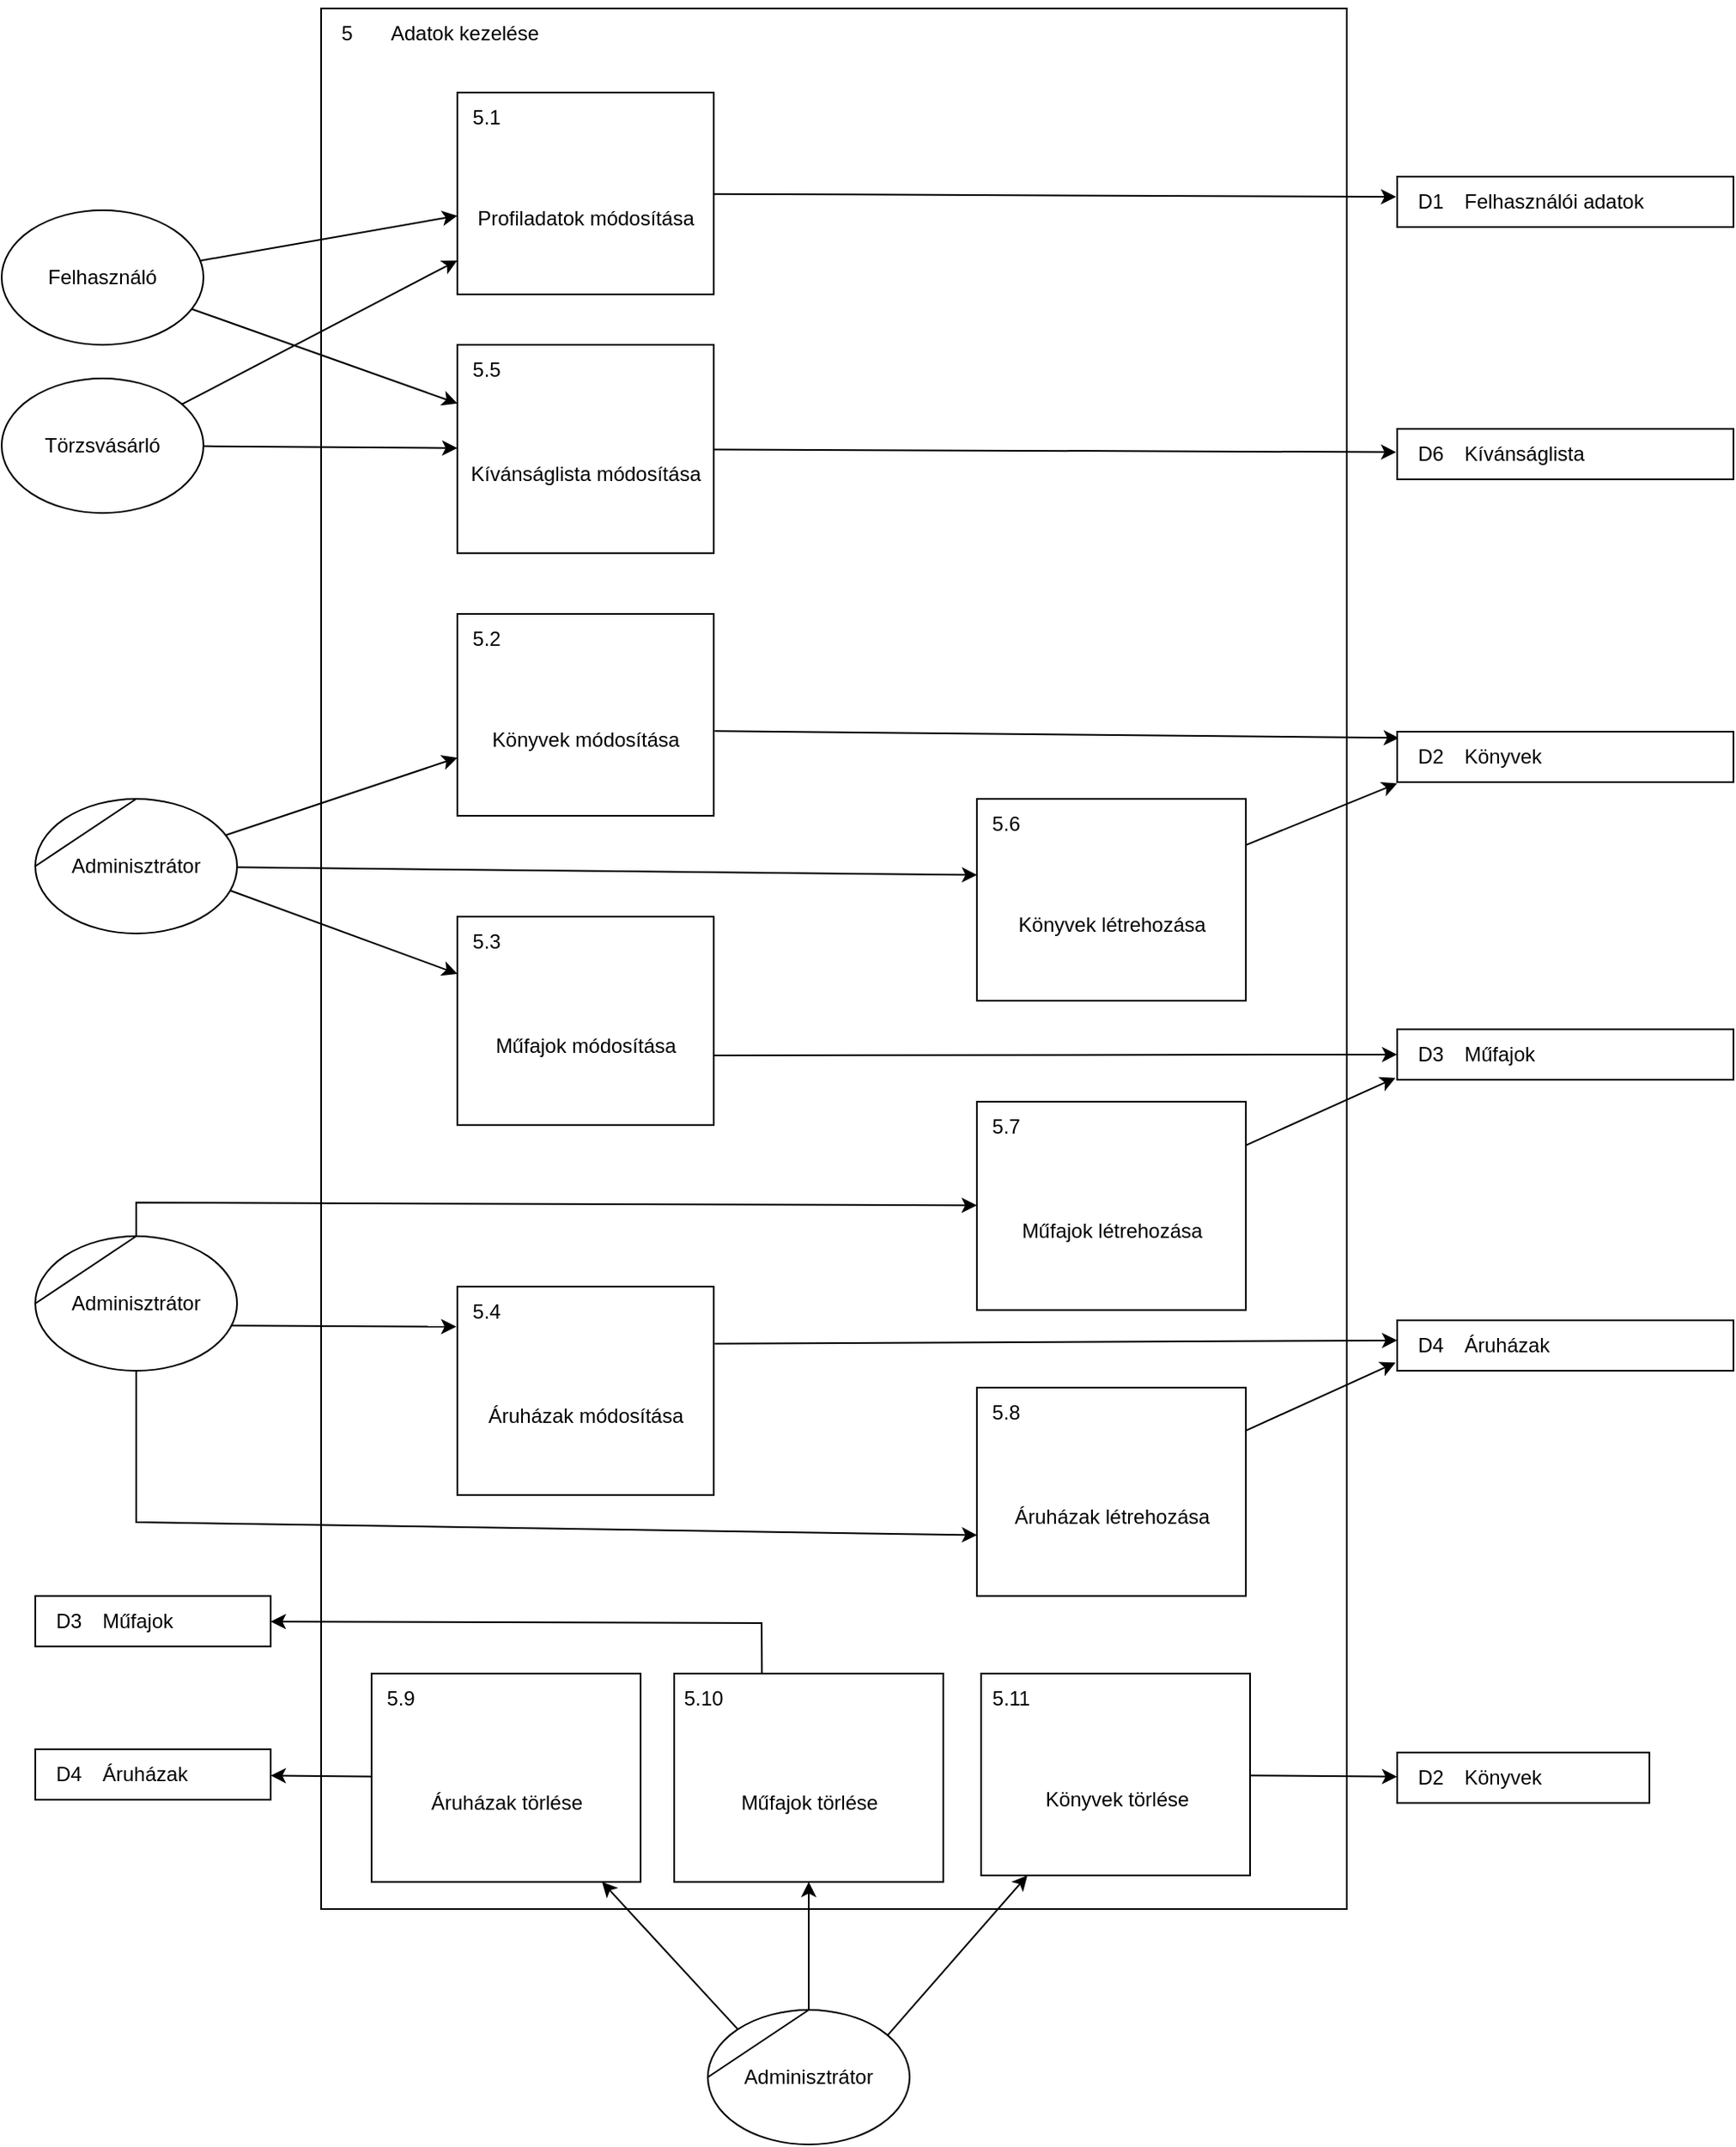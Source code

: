 <mxfile version="20.8.20" type="device"><diagram name="Page-1" id="U8wygvETT8i6oXEYxX6h"><mxGraphModel dx="3740" dy="1733" grid="1" gridSize="10" guides="1" tooltips="1" connect="1" arrows="1" fold="1" page="1" pageScale="1" pageWidth="827" pageHeight="1169" math="0" shadow="0"><root><mxCell id="0"/><mxCell id="1" parent="0"/><mxCell id="6KLz0bO3am3s4oA_Rt90-1" value="" style="html=1;dashed=0;whitespace=wrap;shape=mxgraph.dfd.process;align=center;container=1;collapsible=0;spacingTop=30;" parent="1" vertex="1"><mxGeometry x="-540" y="80" width="610" height="1130" as="geometry"/></mxCell><mxCell id="esSrhH0kYSq6x2QtsI0V-180" value="Profiladatok módosítása" style="html=1;dashed=0;whitespace=wrap;shape=mxgraph.dfd.process2;align=center;container=1;collapsible=0;spacingTop=30;" vertex="1" parent="6KLz0bO3am3s4oA_Rt90-1"><mxGeometry x="81.016" y="50" width="152.5" height="120" as="geometry"/></mxCell><mxCell id="esSrhH0kYSq6x2QtsI0V-181" value="5.1" style="text;html=1;strokeColor=none;fillColor=none;align=center;verticalAlign=middle;whiteSpace=wrap;rounded=0;connectable=0;allowArrows=0;editable=1;movable=0;resizable=0;rotatable=0;deletable=0;locked=0;cloneable=0;" vertex="1" parent="esSrhH0kYSq6x2QtsI0V-180"><mxGeometry width="35" height="30" as="geometry"/></mxCell><mxCell id="esSrhH0kYSq6x2QtsI0V-182" value="" style="text;strokeColor=none;fillColor=none;align=left;verticalAlign=middle;whiteSpace=wrap;rounded=0;autosize=1;connectable=0;allowArrows=0;movable=0;resizable=0;rotatable=0;deletable=0;cloneable=0;spacingLeft=6;fontStyle=0;html=1;" vertex="1" parent="esSrhH0kYSq6x2QtsI0V-180"><mxGeometry x="35" y="-5" width="50" height="40" as="geometry"/></mxCell><mxCell id="esSrhH0kYSq6x2QtsI0V-183" value="Kívánságlista módosítása" style="html=1;dashed=0;whitespace=wrap;shape=mxgraph.dfd.process2;align=center;container=1;collapsible=0;spacingTop=30;" vertex="1" parent="6KLz0bO3am3s4oA_Rt90-1"><mxGeometry x="81.016" y="199.999" width="152.5" height="123.871" as="geometry"/></mxCell><mxCell id="esSrhH0kYSq6x2QtsI0V-184" value="5.5" style="text;html=1;strokeColor=none;fillColor=none;align=center;verticalAlign=middle;whiteSpace=wrap;rounded=0;connectable=0;allowArrows=0;editable=1;movable=0;resizable=0;rotatable=0;deletable=0;locked=0;cloneable=0;" vertex="1" parent="esSrhH0kYSq6x2QtsI0V-183"><mxGeometry width="35" height="30" as="geometry"/></mxCell><mxCell id="esSrhH0kYSq6x2QtsI0V-185" value="" style="text;strokeColor=none;fillColor=none;align=left;verticalAlign=middle;whiteSpace=wrap;rounded=0;autosize=1;connectable=0;allowArrows=0;movable=0;resizable=0;rotatable=0;deletable=0;cloneable=0;spacingLeft=6;fontStyle=0;html=1;" vertex="1" parent="esSrhH0kYSq6x2QtsI0V-183"><mxGeometry x="35" y="-5" width="50" height="40" as="geometry"/></mxCell><mxCell id="esSrhH0kYSq6x2QtsI0V-186" value="Könyvek módosítása" style="html=1;dashed=0;whitespace=wrap;shape=mxgraph.dfd.process2;align=center;container=1;collapsible=0;spacingTop=30;" vertex="1" parent="6KLz0bO3am3s4oA_Rt90-1"><mxGeometry x="81.016" y="360" width="152.5" height="120" as="geometry"/></mxCell><mxCell id="esSrhH0kYSq6x2QtsI0V-187" value="5.2" style="text;html=1;strokeColor=none;fillColor=none;align=center;verticalAlign=middle;whiteSpace=wrap;rounded=0;connectable=0;allowArrows=0;editable=1;movable=0;resizable=0;rotatable=0;deletable=0;locked=0;cloneable=0;" vertex="1" parent="esSrhH0kYSq6x2QtsI0V-186"><mxGeometry width="35" height="30" as="geometry"/></mxCell><mxCell id="esSrhH0kYSq6x2QtsI0V-188" value="" style="text;strokeColor=none;fillColor=none;align=left;verticalAlign=middle;whiteSpace=wrap;rounded=0;autosize=1;connectable=0;allowArrows=0;movable=0;resizable=0;rotatable=0;deletable=0;cloneable=0;spacingLeft=6;fontStyle=0;html=1;" vertex="1" parent="esSrhH0kYSq6x2QtsI0V-186"><mxGeometry x="35" y="-5" width="50" height="40" as="geometry"/></mxCell><mxCell id="esSrhH0kYSq6x2QtsI0V-189" value="Műfajok módosítása" style="html=1;dashed=0;whitespace=wrap;shape=mxgraph.dfd.process2;align=center;container=1;collapsible=0;spacingTop=30;" vertex="1" parent="6KLz0bO3am3s4oA_Rt90-1"><mxGeometry x="81.016" y="540.003" width="152.5" height="123.871" as="geometry"/></mxCell><mxCell id="esSrhH0kYSq6x2QtsI0V-190" value="5.3" style="text;html=1;strokeColor=none;fillColor=none;align=center;verticalAlign=middle;whiteSpace=wrap;rounded=0;connectable=0;allowArrows=0;editable=1;movable=0;resizable=0;rotatable=0;deletable=0;locked=0;cloneable=0;" vertex="1" parent="esSrhH0kYSq6x2QtsI0V-189"><mxGeometry width="35" height="30" as="geometry"/></mxCell><mxCell id="esSrhH0kYSq6x2QtsI0V-191" value="" style="text;strokeColor=none;fillColor=none;align=left;verticalAlign=middle;whiteSpace=wrap;rounded=0;autosize=1;connectable=0;allowArrows=0;movable=0;resizable=0;rotatable=0;deletable=0;cloneable=0;spacingLeft=6;fontStyle=0;html=1;" vertex="1" parent="esSrhH0kYSq6x2QtsI0V-189"><mxGeometry x="35" y="-5" width="50" height="40" as="geometry"/></mxCell><mxCell id="esSrhH0kYSq6x2QtsI0V-192" value="Áruházak módosítása" style="html=1;dashed=0;whitespace=wrap;shape=mxgraph.dfd.process2;align=center;container=1;collapsible=0;spacingTop=30;" vertex="1" parent="6KLz0bO3am3s4oA_Rt90-1"><mxGeometry x="81.016" y="759.995" width="152.5" height="123.871" as="geometry"/></mxCell><mxCell id="esSrhH0kYSq6x2QtsI0V-193" value="5.4" style="text;html=1;strokeColor=none;fillColor=none;align=center;verticalAlign=middle;whiteSpace=wrap;rounded=0;connectable=0;allowArrows=0;editable=1;movable=0;resizable=0;rotatable=0;deletable=0;locked=0;cloneable=0;" vertex="1" parent="esSrhH0kYSq6x2QtsI0V-192"><mxGeometry width="35" height="30" as="geometry"/></mxCell><mxCell id="esSrhH0kYSq6x2QtsI0V-194" value="" style="text;strokeColor=none;fillColor=none;align=left;verticalAlign=middle;whiteSpace=wrap;rounded=0;autosize=1;connectable=0;allowArrows=0;movable=0;resizable=0;rotatable=0;deletable=0;cloneable=0;spacingLeft=6;fontStyle=0;html=1;" vertex="1" parent="esSrhH0kYSq6x2QtsI0V-192"><mxGeometry x="35" y="-5" width="50" height="40" as="geometry"/></mxCell><mxCell id="esSrhH0kYSq6x2QtsI0V-243" value="5" style="text;html=1;align=center;verticalAlign=middle;resizable=0;points=[];autosize=1;strokeColor=none;fillColor=none;" vertex="1" parent="6KLz0bO3am3s4oA_Rt90-1"><mxGeometry width="30" height="30" as="geometry"/></mxCell><mxCell id="esSrhH0kYSq6x2QtsI0V-244" value="Adatok kezelése" style="text;html=1;align=center;verticalAlign=middle;resizable=0;points=[];autosize=1;strokeColor=none;fillColor=none;" vertex="1" parent="6KLz0bO3am3s4oA_Rt90-1"><mxGeometry x="30" width="110" height="30" as="geometry"/></mxCell><mxCell id="esSrhH0kYSq6x2QtsI0V-160" value="Könyvek törlése" style="html=1;dashed=0;whitespace=wrap;shape=mxgraph.dfd.process2;align=center;container=1;collapsible=0;spacingTop=30;" vertex="1" parent="1"><mxGeometry x="-147.5" y="1070" width="160" height="120" as="geometry"/></mxCell><mxCell id="esSrhH0kYSq6x2QtsI0V-161" value="5.11" style="text;html=1;strokeColor=none;fillColor=none;align=center;verticalAlign=middle;whiteSpace=wrap;rounded=0;connectable=0;allowArrows=0;editable=1;movable=0;resizable=0;rotatable=0;deletable=0;locked=0;cloneable=0;" vertex="1" parent="esSrhH0kYSq6x2QtsI0V-160"><mxGeometry width="35" height="30" as="geometry"/></mxCell><mxCell id="esSrhH0kYSq6x2QtsI0V-162" value="" style="text;strokeColor=none;fillColor=none;align=left;verticalAlign=middle;whiteSpace=wrap;rounded=0;autosize=1;connectable=0;allowArrows=0;movable=0;resizable=0;rotatable=0;deletable=0;cloneable=0;spacingLeft=6;fontStyle=0;html=1;" vertex="1" parent="esSrhH0kYSq6x2QtsI0V-160"><mxGeometry x="35" y="-5" width="50" height="40" as="geometry"/></mxCell><mxCell id="esSrhH0kYSq6x2QtsI0V-163" value="Műfajok törlése" style="html=1;dashed=0;whitespace=wrap;shape=mxgraph.dfd.process2;align=center;container=1;collapsible=0;spacingTop=30;" vertex="1" parent="1"><mxGeometry x="-330" y="1070.003" width="160" height="123.871" as="geometry"/></mxCell><mxCell id="esSrhH0kYSq6x2QtsI0V-164" value="5.10" style="text;html=1;strokeColor=none;fillColor=none;align=center;verticalAlign=middle;whiteSpace=wrap;rounded=0;connectable=0;allowArrows=0;editable=1;movable=0;resizable=0;rotatable=0;deletable=0;locked=0;cloneable=0;" vertex="1" parent="esSrhH0kYSq6x2QtsI0V-163"><mxGeometry width="35" height="30" as="geometry"/></mxCell><mxCell id="esSrhH0kYSq6x2QtsI0V-165" value="" style="text;strokeColor=none;fillColor=none;align=left;verticalAlign=middle;whiteSpace=wrap;rounded=0;autosize=1;connectable=0;allowArrows=0;movable=0;resizable=0;rotatable=0;deletable=0;cloneable=0;spacingLeft=6;fontStyle=0;html=1;" vertex="1" parent="esSrhH0kYSq6x2QtsI0V-163"><mxGeometry x="35" y="-5" width="50" height="40" as="geometry"/></mxCell><mxCell id="esSrhH0kYSq6x2QtsI0V-166" value="Áruházak törlése" style="html=1;dashed=0;whitespace=wrap;shape=mxgraph.dfd.process2;align=center;container=1;collapsible=0;spacingTop=30;" vertex="1" parent="1"><mxGeometry x="-510" y="1070.005" width="160" height="123.871" as="geometry"/></mxCell><mxCell id="esSrhH0kYSq6x2QtsI0V-167" value="5.9" style="text;html=1;strokeColor=none;fillColor=none;align=center;verticalAlign=middle;whiteSpace=wrap;rounded=0;connectable=0;allowArrows=0;editable=1;movable=0;resizable=0;rotatable=0;deletable=0;locked=0;cloneable=0;" vertex="1" parent="esSrhH0kYSq6x2QtsI0V-166"><mxGeometry width="35" height="30" as="geometry"/></mxCell><mxCell id="esSrhH0kYSq6x2QtsI0V-168" value="" style="text;strokeColor=none;fillColor=none;align=left;verticalAlign=middle;whiteSpace=wrap;rounded=0;autosize=1;connectable=0;allowArrows=0;movable=0;resizable=0;rotatable=0;deletable=0;cloneable=0;spacingLeft=6;fontStyle=0;html=1;" vertex="1" parent="esSrhH0kYSq6x2QtsI0V-166"><mxGeometry x="35" y="-5" width="50" height="40" as="geometry"/></mxCell><mxCell id="esSrhH0kYSq6x2QtsI0V-169" value="Könyvek létrehozása" style="html=1;dashed=0;whitespace=wrap;shape=mxgraph.dfd.process2;align=center;container=1;collapsible=0;spacingTop=30;" vertex="1" parent="1"><mxGeometry x="-150" y="550" width="160" height="120" as="geometry"/></mxCell><mxCell id="esSrhH0kYSq6x2QtsI0V-170" value="5.6" style="text;html=1;strokeColor=none;fillColor=none;align=center;verticalAlign=middle;whiteSpace=wrap;rounded=0;connectable=0;allowArrows=0;editable=1;movable=0;resizable=0;rotatable=0;deletable=0;locked=0;cloneable=0;" vertex="1" parent="esSrhH0kYSq6x2QtsI0V-169"><mxGeometry width="35" height="30" as="geometry"/></mxCell><mxCell id="esSrhH0kYSq6x2QtsI0V-171" value="" style="text;strokeColor=none;fillColor=none;align=left;verticalAlign=middle;whiteSpace=wrap;rounded=0;autosize=1;connectable=0;allowArrows=0;movable=0;resizable=0;rotatable=0;deletable=0;cloneable=0;spacingLeft=6;fontStyle=0;html=1;" vertex="1" parent="esSrhH0kYSq6x2QtsI0V-169"><mxGeometry x="35" y="-5" width="50" height="40" as="geometry"/></mxCell><mxCell id="esSrhH0kYSq6x2QtsI0V-172" value="Műfajok létrehozása" style="html=1;dashed=0;whitespace=wrap;shape=mxgraph.dfd.process2;align=center;container=1;collapsible=0;spacingTop=30;" vertex="1" parent="1"><mxGeometry x="-150" y="730.003" width="160" height="123.871" as="geometry"/></mxCell><mxCell id="esSrhH0kYSq6x2QtsI0V-173" value="5.7" style="text;html=1;strokeColor=none;fillColor=none;align=center;verticalAlign=middle;whiteSpace=wrap;rounded=0;connectable=0;allowArrows=0;editable=1;movable=0;resizable=0;rotatable=0;deletable=0;locked=0;cloneable=0;" vertex="1" parent="esSrhH0kYSq6x2QtsI0V-172"><mxGeometry width="35" height="30" as="geometry"/></mxCell><mxCell id="esSrhH0kYSq6x2QtsI0V-174" value="" style="text;strokeColor=none;fillColor=none;align=left;verticalAlign=middle;whiteSpace=wrap;rounded=0;autosize=1;connectable=0;allowArrows=0;movable=0;resizable=0;rotatable=0;deletable=0;cloneable=0;spacingLeft=6;fontStyle=0;html=1;" vertex="1" parent="esSrhH0kYSq6x2QtsI0V-172"><mxGeometry x="35" y="-5" width="50" height="40" as="geometry"/></mxCell><mxCell id="esSrhH0kYSq6x2QtsI0V-175" value="Áruházak létrehozása" style="html=1;dashed=0;whitespace=wrap;shape=mxgraph.dfd.process2;align=center;container=1;collapsible=0;spacingTop=30;" vertex="1" parent="1"><mxGeometry x="-150" y="899.995" width="160" height="123.871" as="geometry"/></mxCell><mxCell id="esSrhH0kYSq6x2QtsI0V-176" value="5.8" style="text;html=1;strokeColor=none;fillColor=none;align=center;verticalAlign=middle;whiteSpace=wrap;rounded=0;connectable=0;allowArrows=0;editable=1;movable=0;resizable=0;rotatable=0;deletable=0;locked=0;cloneable=0;" vertex="1" parent="esSrhH0kYSq6x2QtsI0V-175"><mxGeometry width="35" height="30" as="geometry"/></mxCell><mxCell id="esSrhH0kYSq6x2QtsI0V-177" value="" style="text;strokeColor=none;fillColor=none;align=left;verticalAlign=middle;whiteSpace=wrap;rounded=0;autosize=1;connectable=0;allowArrows=0;movable=0;resizable=0;rotatable=0;deletable=0;cloneable=0;spacingLeft=6;fontStyle=0;html=1;" vertex="1" parent="esSrhH0kYSq6x2QtsI0V-175"><mxGeometry x="35" y="-5" width="50" height="40" as="geometry"/></mxCell><mxCell id="esSrhH0kYSq6x2QtsI0V-178" value="" style="text;html=1;strokeColor=none;fillColor=none;align=center;verticalAlign=middle;whiteSpace=wrap;rounded=0;movable=0;resizable=0;rotatable=0;cloneable=0;deletable=0;connectable=0;allowArrows=0;pointerEvents=1;" vertex="1" parent="1"><mxGeometry x="-385" y="80" width="35" height="30" as="geometry"/></mxCell><mxCell id="esSrhH0kYSq6x2QtsI0V-179" value="" style="text;html=1;strokeColor=none;fillColor=none;align=left;verticalAlign=middle;whiteSpace=wrap;rounded=0;movable=0;resizable=0;connectable=0;allowArrows=0;rotatable=0;cloneable=0;deletable=0;spacingLeft=6;autosize=1;resizeWidth=0;" vertex="1" parent="1"><mxGeometry x="-350" y="75" width="50" height="40" as="geometry"/></mxCell><mxCell id="esSrhH0kYSq6x2QtsI0V-195" value="" style="endArrow=classic;html=1;rounded=0;verticalAlign=bottom;exitX=1.004;exitY=0.274;exitDx=0;exitDy=0;exitPerimeter=0;" edge="1" parent="1" source="esSrhH0kYSq6x2QtsI0V-192"><mxGeometry width="50" height="50" relative="1" as="geometry"><mxPoint x="10" y="790" as="sourcePoint"/><mxPoint x="100" y="871.93" as="targetPoint"/></mxGeometry></mxCell><mxCell id="esSrhH0kYSq6x2QtsI0V-196" value="" style="endArrow=classic;html=1;rounded=0;verticalAlign=bottom;entryX=-0.003;entryY=0.402;entryDx=0;entryDy=0;entryPerimeter=0;" edge="1" parent="1" source="esSrhH0kYSq6x2QtsI0V-180" target="esSrhH0kYSq6x2QtsI0V-200"><mxGeometry width="50" height="50" relative="1" as="geometry"><mxPoint x="-20" y="370" as="sourcePoint"/><mxPoint x="100" y="220" as="targetPoint"/></mxGeometry></mxCell><mxCell id="esSrhH0kYSq6x2QtsI0V-197" value="" style="endArrow=classic;html=1;rounded=0;verticalAlign=bottom;entryX=-0.003;entryY=0.461;entryDx=0;entryDy=0;entryPerimeter=0;" edge="1" parent="1" source="esSrhH0kYSq6x2QtsI0V-183" target="esSrhH0kYSq6x2QtsI0V-206"><mxGeometry width="50" height="50" relative="1" as="geometry"><mxPoint x="-80" y="230" as="sourcePoint"/><mxPoint x="100" y="371.931" as="targetPoint"/></mxGeometry></mxCell><mxCell id="esSrhH0kYSq6x2QtsI0V-198" value="" style="endArrow=classic;html=1;rounded=0;verticalAlign=bottom;entryX=0.005;entryY=0.125;entryDx=0;entryDy=0;entryPerimeter=0;exitX=1.004;exitY=0.58;exitDx=0;exitDy=0;exitPerimeter=0;" edge="1" parent="1" source="esSrhH0kYSq6x2QtsI0V-186" target="esSrhH0kYSq6x2QtsI0V-202"><mxGeometry width="50" height="50" relative="1" as="geometry"><mxPoint x="-70" y="240" as="sourcePoint"/><mxPoint x="100" y="535" as="targetPoint"/></mxGeometry></mxCell><mxCell id="esSrhH0kYSq6x2QtsI0V-199" value="" style="endArrow=classic;html=1;rounded=0;verticalAlign=bottom;exitX=0.999;exitY=0.666;exitDx=0;exitDy=0;exitPerimeter=0;" edge="1" parent="1" source="esSrhH0kYSq6x2QtsI0V-189"><mxGeometry width="50" height="50" relative="1" as="geometry"><mxPoint x="-80" y="680" as="sourcePoint"/><mxPoint x="100" y="701.94" as="targetPoint"/></mxGeometry></mxCell><mxCell id="esSrhH0kYSq6x2QtsI0V-200" value="Felhasználói adatok" style="html=1;dashed=0;whitespace=wrap;shape=mxgraph.dfd.dataStoreID2;align=left;spacingLeft=38;container=1;collapsible=0;" vertex="1" parent="1"><mxGeometry x="100" y="180" width="200" height="30" as="geometry"/></mxCell><mxCell id="esSrhH0kYSq6x2QtsI0V-201" value="D1" style="text;html=1;strokeColor=none;fillColor=none;align=center;verticalAlign=middle;whiteSpace=wrap;rounded=0;connectable=0;allowArrows=0;movable=0;resizable=0;rotatable=0;cloneable=0;deletable=0;" vertex="1" parent="esSrhH0kYSq6x2QtsI0V-200"><mxGeometry x="5" width="30" height="30" as="geometry"/></mxCell><mxCell id="esSrhH0kYSq6x2QtsI0V-202" value="Könyvek" style="html=1;dashed=0;whitespace=wrap;shape=mxgraph.dfd.dataStoreID2;align=left;spacingLeft=38;container=1;collapsible=0;" vertex="1" parent="1"><mxGeometry x="100" y="510" width="200" height="30" as="geometry"/></mxCell><mxCell id="esSrhH0kYSq6x2QtsI0V-203" value="D2" style="text;html=1;strokeColor=none;fillColor=none;align=center;verticalAlign=middle;whiteSpace=wrap;rounded=0;connectable=0;allowArrows=0;movable=0;resizable=0;rotatable=0;cloneable=0;deletable=0;" vertex="1" parent="esSrhH0kYSq6x2QtsI0V-202"><mxGeometry x="5" width="30" height="30" as="geometry"/></mxCell><mxCell id="esSrhH0kYSq6x2QtsI0V-204" value="Műfajok" style="html=1;dashed=0;whitespace=wrap;shape=mxgraph.dfd.dataStoreID2;align=left;spacingLeft=38;container=1;collapsible=0;" vertex="1" parent="1"><mxGeometry x="100" y="686.94" width="200" height="30" as="geometry"/></mxCell><mxCell id="esSrhH0kYSq6x2QtsI0V-205" value="D3" style="text;html=1;strokeColor=none;fillColor=none;align=center;verticalAlign=middle;whiteSpace=wrap;rounded=0;connectable=0;allowArrows=0;movable=0;resizable=0;rotatable=0;cloneable=0;deletable=0;" vertex="1" parent="esSrhH0kYSq6x2QtsI0V-204"><mxGeometry x="5" width="30" height="30" as="geometry"/></mxCell><mxCell id="esSrhH0kYSq6x2QtsI0V-206" value="Kívánságlista" style="html=1;dashed=0;whitespace=wrap;shape=mxgraph.dfd.dataStoreID2;align=left;spacingLeft=38;container=1;collapsible=0;" vertex="1" parent="1"><mxGeometry x="100" y="330" width="200" height="30" as="geometry"/></mxCell><mxCell id="esSrhH0kYSq6x2QtsI0V-207" value="D6" style="text;html=1;strokeColor=none;fillColor=none;align=center;verticalAlign=middle;whiteSpace=wrap;rounded=0;connectable=0;allowArrows=0;movable=0;resizable=0;rotatable=0;cloneable=0;deletable=0;" vertex="1" parent="esSrhH0kYSq6x2QtsI0V-206"><mxGeometry x="5" width="30" height="30" as="geometry"/></mxCell><mxCell id="esSrhH0kYSq6x2QtsI0V-208" value="Áruházak" style="html=1;dashed=0;whitespace=wrap;shape=mxgraph.dfd.dataStoreID2;align=left;spacingLeft=38;container=1;collapsible=0;" vertex="1" parent="1"><mxGeometry x="100" y="860" width="200" height="30" as="geometry"/></mxCell><mxCell id="esSrhH0kYSq6x2QtsI0V-209" value="D4" style="text;html=1;strokeColor=none;fillColor=none;align=center;verticalAlign=middle;whiteSpace=wrap;rounded=0;connectable=0;allowArrows=0;movable=0;resizable=0;rotatable=0;cloneable=0;deletable=0;" vertex="1" parent="esSrhH0kYSq6x2QtsI0V-208"><mxGeometry x="5" width="30" height="30" as="geometry"/></mxCell><mxCell id="esSrhH0kYSq6x2QtsI0V-210" value="" style="endArrow=classic;html=1;rounded=0;verticalAlign=bottom;entryX=0;entryY=1.026;entryDx=0;entryDy=0;entryPerimeter=0;" edge="1" parent="1" source="esSrhH0kYSq6x2QtsI0V-169" target="esSrhH0kYSq6x2QtsI0V-202"><mxGeometry width="50" height="50" relative="1" as="geometry"><mxPoint x="150" y="660" as="sourcePoint"/><mxPoint x="270" y="660" as="targetPoint"/></mxGeometry></mxCell><mxCell id="esSrhH0kYSq6x2QtsI0V-211" value="" style="endArrow=classic;html=1;rounded=0;verticalAlign=bottom;entryX=-0.005;entryY=0.963;entryDx=0;entryDy=0;entryPerimeter=0;" edge="1" parent="1" source="esSrhH0kYSq6x2QtsI0V-172" target="esSrhH0kYSq6x2QtsI0V-204"><mxGeometry width="50" height="50" relative="1" as="geometry"><mxPoint x="150" y="660" as="sourcePoint"/><mxPoint x="270" y="660" as="targetPoint"/></mxGeometry></mxCell><mxCell id="esSrhH0kYSq6x2QtsI0V-212" value="" style="endArrow=classic;html=1;rounded=0;verticalAlign=bottom;entryX=-0.005;entryY=0.839;entryDx=0;entryDy=0;entryPerimeter=0;" edge="1" parent="1" source="esSrhH0kYSq6x2QtsI0V-175" target="esSrhH0kYSq6x2QtsI0V-208"><mxGeometry width="50" height="50" relative="1" as="geometry"><mxPoint x="20" y="766" as="sourcePoint"/><mxPoint x="109" y="726" as="targetPoint"/></mxGeometry></mxCell><mxCell id="esSrhH0kYSq6x2QtsI0V-213" value="Áruházak" style="html=1;dashed=0;whitespace=wrap;shape=mxgraph.dfd.dataStoreID2;align=left;spacingLeft=38;container=1;collapsible=0;" vertex="1" parent="1"><mxGeometry x="-710" y="1115" width="140" height="30" as="geometry"/></mxCell><mxCell id="esSrhH0kYSq6x2QtsI0V-214" value="D4" style="text;html=1;strokeColor=none;fillColor=none;align=center;verticalAlign=middle;whiteSpace=wrap;rounded=0;connectable=0;allowArrows=0;movable=0;resizable=0;rotatable=0;cloneable=0;deletable=0;" vertex="1" parent="esSrhH0kYSq6x2QtsI0V-213"><mxGeometry x="5" width="30" height="30" as="geometry"/></mxCell><mxCell id="esSrhH0kYSq6x2QtsI0V-215" value="Műfajok" style="html=1;dashed=0;whitespace=wrap;shape=mxgraph.dfd.dataStoreID2;align=left;spacingLeft=38;container=1;collapsible=0;" vertex="1" parent="1"><mxGeometry x="-710" y="1023.87" width="140" height="30" as="geometry"/></mxCell><mxCell id="esSrhH0kYSq6x2QtsI0V-216" value="D3" style="text;html=1;strokeColor=none;fillColor=none;align=center;verticalAlign=middle;whiteSpace=wrap;rounded=0;connectable=0;allowArrows=0;movable=0;resizable=0;rotatable=0;cloneable=0;deletable=0;" vertex="1" parent="esSrhH0kYSq6x2QtsI0V-215"><mxGeometry x="5" width="30" height="30" as="geometry"/></mxCell><mxCell id="esSrhH0kYSq6x2QtsI0V-217" value="Könyvek" style="html=1;dashed=0;whitespace=wrap;shape=mxgraph.dfd.dataStoreID2;align=left;spacingLeft=38;container=1;collapsible=0;" vertex="1" parent="1"><mxGeometry x="100" y="1116.94" width="150" height="30" as="geometry"/></mxCell><mxCell id="esSrhH0kYSq6x2QtsI0V-218" value="D2" style="text;html=1;strokeColor=none;fillColor=none;align=center;verticalAlign=middle;whiteSpace=wrap;rounded=0;connectable=0;allowArrows=0;movable=0;resizable=0;rotatable=0;cloneable=0;deletable=0;" vertex="1" parent="esSrhH0kYSq6x2QtsI0V-217"><mxGeometry x="5" width="30" height="30" as="geometry"/></mxCell><mxCell id="esSrhH0kYSq6x2QtsI0V-219" value="" style="endArrow=classic;html=1;rounded=0;verticalAlign=bottom;" edge="1" parent="1" source="esSrhH0kYSq6x2QtsI0V-166" target="esSrhH0kYSq6x2QtsI0V-213"><mxGeometry width="50" height="50" relative="1" as="geometry"><mxPoint x="-340" y="1030" as="sourcePoint"/><mxPoint x="-220" y="1030" as="targetPoint"/></mxGeometry></mxCell><mxCell id="esSrhH0kYSq6x2QtsI0V-220" value="" style="endArrow=classic;html=1;rounded=0;verticalAlign=bottom;exitX=0.326;exitY=0;exitDx=0;exitDy=0;exitPerimeter=0;" edge="1" parent="1" source="esSrhH0kYSq6x2QtsI0V-163" target="esSrhH0kYSq6x2QtsI0V-215"><mxGeometry width="50" height="50" relative="1" as="geometry"><mxPoint x="-340" y="1030" as="sourcePoint"/><mxPoint x="-220" y="1030" as="targetPoint"/><Array as="points"><mxPoint x="-278" y="1040"/></Array></mxGeometry></mxCell><mxCell id="esSrhH0kYSq6x2QtsI0V-221" value="" style="endArrow=classic;html=1;rounded=0;verticalAlign=bottom;" edge="1" parent="1" source="esSrhH0kYSq6x2QtsI0V-160" target="esSrhH0kYSq6x2QtsI0V-217"><mxGeometry x="-0.211" y="-14" width="50" height="50" relative="1" as="geometry"><mxPoint x="-340" y="1030" as="sourcePoint"/><mxPoint x="-220" y="1030" as="targetPoint"/><mxPoint as="offset"/></mxGeometry></mxCell><mxCell id="esSrhH0kYSq6x2QtsI0V-222" value="Adminisztrátor" style="shape=stencil(tZRtjoMgEIZPw98GJR6gYXfvQe10nZQCAbYft99RNKlW7GajiTGZeeXhnZGBCRka5YCVvGHig5VlwTm9Kb5NYhUc1DElr8qjOmhISojenuGGx9gz0DTgMbaq+GR8T9+0j5C1NYYgaE0YKU86wRQaWsvvCdZv/xhFjvgXiOB7kynLyq+/Y3fVNuBiI79j7OB+db/rgceOi61+3Grg4v9YISmTO9xCHlR9/vb2xxxnzYDW6AK8OfLTeZzO66ynzM5CnqyHBUsn1DqN9UITnWoH/kUY5Iu9PtVUzRY1jx4IGk22K9UioSs+44+uvFxl3bKX1nTZdE12iV8=);whiteSpace=wrap;html=1;" vertex="1" parent="1"><mxGeometry x="-310" y="1270" width="120" height="80" as="geometry"/></mxCell><mxCell id="esSrhH0kYSq6x2QtsI0V-223" value="" style="endArrow=classic;html=1;rounded=0;verticalAlign=bottom;exitX=0.148;exitY=0.143;exitDx=0;exitDy=0;exitPerimeter=0;" edge="1" parent="1" source="esSrhH0kYSq6x2QtsI0V-222" target="esSrhH0kYSq6x2QtsI0V-166"><mxGeometry width="50" height="50" relative="1" as="geometry"><mxPoint x="-220" y="1170" as="sourcePoint"/><mxPoint x="-100" y="1170" as="targetPoint"/></mxGeometry></mxCell><mxCell id="esSrhH0kYSq6x2QtsI0V-225" value="" style="endArrow=classic;html=1;rounded=0;verticalAlign=bottom;exitX=0.5;exitY=0;exitDx=0;exitDy=0;" edge="1" parent="1" source="esSrhH0kYSq6x2QtsI0V-222" target="esSrhH0kYSq6x2QtsI0V-163"><mxGeometry width="50" height="50" relative="1" as="geometry"><mxPoint x="-278" y="1287" as="sourcePoint"/><mxPoint x="-359" y="1204" as="targetPoint"/></mxGeometry></mxCell><mxCell id="esSrhH0kYSq6x2QtsI0V-226" value="" style="endArrow=classic;html=1;rounded=0;verticalAlign=bottom;exitX=0.893;exitY=0.185;exitDx=0;exitDy=0;exitPerimeter=0;" edge="1" parent="1" source="esSrhH0kYSq6x2QtsI0V-222" target="esSrhH0kYSq6x2QtsI0V-160"><mxGeometry width="50" height="50" relative="1" as="geometry"><mxPoint x="-268" y="1297" as="sourcePoint"/><mxPoint x="-349" y="1214" as="targetPoint"/></mxGeometry></mxCell><mxCell id="esSrhH0kYSq6x2QtsI0V-228" value="Felhasználó" style="ellipse;whiteSpace=wrap;html=1;" vertex="1" parent="1"><mxGeometry x="-730" y="200" width="120" height="80" as="geometry"/></mxCell><mxCell id="esSrhH0kYSq6x2QtsI0V-229" value="Törzsvásárló" style="ellipse;whiteSpace=wrap;html=1;" vertex="1" parent="1"><mxGeometry x="-730" y="300" width="120" height="80" as="geometry"/></mxCell><mxCell id="esSrhH0kYSq6x2QtsI0V-230" value="" style="endArrow=classic;html=1;rounded=0;verticalAlign=bottom;" edge="1" parent="1" source="esSrhH0kYSq6x2QtsI0V-228" target="esSrhH0kYSq6x2QtsI0V-180"><mxGeometry width="50" height="50" relative="1" as="geometry"><mxPoint x="-600" y="420" as="sourcePoint"/><mxPoint x="-480" y="420" as="targetPoint"/></mxGeometry></mxCell><mxCell id="esSrhH0kYSq6x2QtsI0V-231" value="" style="endArrow=classic;html=1;rounded=0;verticalAlign=bottom;" edge="1" parent="1" source="esSrhH0kYSq6x2QtsI0V-228" target="esSrhH0kYSq6x2QtsI0V-183"><mxGeometry width="50" height="50" relative="1" as="geometry"><mxPoint x="-602" y="240" as="sourcePoint"/><mxPoint x="-449" y="213" as="targetPoint"/></mxGeometry></mxCell><mxCell id="esSrhH0kYSq6x2QtsI0V-232" value="" style="endArrow=classic;html=1;rounded=0;verticalAlign=bottom;" edge="1" parent="1" source="esSrhH0kYSq6x2QtsI0V-229" target="esSrhH0kYSq6x2QtsI0V-180"><mxGeometry width="50" height="50" relative="1" as="geometry"><mxPoint x="-592" y="250" as="sourcePoint"/><mxPoint x="-439" y="223" as="targetPoint"/></mxGeometry></mxCell><mxCell id="esSrhH0kYSq6x2QtsI0V-233" value="" style="endArrow=classic;html=1;rounded=0;verticalAlign=bottom;" edge="1" parent="1" source="esSrhH0kYSq6x2QtsI0V-229" target="esSrhH0kYSq6x2QtsI0V-183"><mxGeometry width="50" height="50" relative="1" as="geometry"><mxPoint x="-582" y="260" as="sourcePoint"/><mxPoint x="-429" y="233" as="targetPoint"/></mxGeometry></mxCell><mxCell id="esSrhH0kYSq6x2QtsI0V-234" value="Adminisztrátor" style="shape=stencil(tZRtjoMgEIZPw98GJR6gYXfvQe10nZQCAbYft99RNKlW7GajiTGZeeXhnZGBCRka5YCVvGHig5VlwTm9Kb5NYhUc1DElr8qjOmhISojenuGGx9gz0DTgMbaq+GR8T9+0j5C1NYYgaE0YKU86wRQaWsvvCdZv/xhFjvgXiOB7kynLyq+/Y3fVNuBiI79j7OB+db/rgceOi61+3Grg4v9YISmTO9xCHlR9/vb2xxxnzYDW6AK8OfLTeZzO66ynzM5CnqyHBUsn1DqN9UITnWoH/kUY5Iu9PtVUzRY1jx4IGk22K9UioSs+44+uvFxl3bKX1nTZdE12iV8=);whiteSpace=wrap;html=1;" vertex="1" parent="1"><mxGeometry x="-710" y="550" width="120" height="80" as="geometry"/></mxCell><mxCell id="esSrhH0kYSq6x2QtsI0V-235" value="" style="endArrow=classic;html=1;rounded=0;verticalAlign=bottom;exitX=0.942;exitY=0.27;exitDx=0;exitDy=0;exitPerimeter=0;" edge="1" parent="1" source="esSrhH0kYSq6x2QtsI0V-234" target="esSrhH0kYSq6x2QtsI0V-186"><mxGeometry width="50" height="50" relative="1" as="geometry"><mxPoint x="-380" y="810" as="sourcePoint"/><mxPoint x="-260" y="810" as="targetPoint"/></mxGeometry></mxCell><mxCell id="esSrhH0kYSq6x2QtsI0V-236" value="" style="endArrow=classic;html=1;rounded=0;verticalAlign=bottom;exitX=0.967;exitY=0.681;exitDx=0;exitDy=0;exitPerimeter=0;" edge="1" parent="1" source="esSrhH0kYSq6x2QtsI0V-234" target="esSrhH0kYSq6x2QtsI0V-189"><mxGeometry width="50" height="50" relative="1" as="geometry"><mxPoint x="-587" y="582" as="sourcePoint"/><mxPoint x="-449" y="535" as="targetPoint"/></mxGeometry></mxCell><mxCell id="esSrhH0kYSq6x2QtsI0V-237" value="" style="endArrow=classic;html=1;rounded=0;verticalAlign=bottom;entryX=0.001;entryY=0.377;entryDx=0;entryDy=0;entryPerimeter=0;" edge="1" parent="1" source="esSrhH0kYSq6x2QtsI0V-234" target="esSrhH0kYSq6x2QtsI0V-169"><mxGeometry width="50" height="50" relative="1" as="geometry"><mxPoint x="-260" y="790" as="sourcePoint"/><mxPoint x="-150" y="600" as="targetPoint"/></mxGeometry></mxCell><mxCell id="esSrhH0kYSq6x2QtsI0V-239" value="Adminisztrátor" style="shape=stencil(tZRtjoMgEIZPw98GJR6gYXfvQe10nZQCAbYft99RNKlW7GajiTGZeeXhnZGBCRka5YCVvGHig5VlwTm9Kb5NYhUc1DElr8qjOmhISojenuGGx9gz0DTgMbaq+GR8T9+0j5C1NYYgaE0YKU86wRQaWsvvCdZv/xhFjvgXiOB7kynLyq+/Y3fVNuBiI79j7OB+db/rgceOi61+3Grg4v9YISmTO9xCHlR9/vb2xxxnzYDW6AK8OfLTeZzO66ynzM5CnqyHBUsn1DqN9UITnWoH/kUY5Iu9PtVUzRY1jx4IGk22K9UioSs+44+uvFxl3bKX1nTZdE12iV8=);whiteSpace=wrap;html=1;" vertex="1" parent="1"><mxGeometry x="-710" y="810" width="120" height="80" as="geometry"/></mxCell><mxCell id="esSrhH0kYSq6x2QtsI0V-240" value="" style="endArrow=classic;html=1;rounded=0;verticalAlign=bottom;" edge="1" parent="1" source="esSrhH0kYSq6x2QtsI0V-239" target="esSrhH0kYSq6x2QtsI0V-172"><mxGeometry width="50" height="50" relative="1" as="geometry"><mxPoint x="-450" y="830" as="sourcePoint"/><mxPoint x="-330" y="830" as="targetPoint"/><Array as="points"><mxPoint x="-650" y="790"/></Array></mxGeometry></mxCell><mxCell id="esSrhH0kYSq6x2QtsI0V-241" value="" style="endArrow=classic;html=1;rounded=0;verticalAlign=bottom;exitX=0.971;exitY=0.664;exitDx=0;exitDy=0;exitPerimeter=0;entryX=-0.004;entryY=0.192;entryDx=0;entryDy=0;entryPerimeter=0;" edge="1" parent="1" source="esSrhH0kYSq6x2QtsI0V-239" target="esSrhH0kYSq6x2QtsI0V-192"><mxGeometry width="50" height="50" relative="1" as="geometry"><mxPoint x="-450" y="920" as="sourcePoint"/><mxPoint x="-330" y="920" as="targetPoint"/></mxGeometry></mxCell><mxCell id="esSrhH0kYSq6x2QtsI0V-242" value="" style="endArrow=classic;html=1;rounded=0;verticalAlign=bottom;entryX=0.001;entryY=0.708;entryDx=0;entryDy=0;entryPerimeter=0;" edge="1" parent="1" source="esSrhH0kYSq6x2QtsI0V-239" target="esSrhH0kYSq6x2QtsI0V-175"><mxGeometry x="-0.069" y="7" width="50" height="50" relative="1" as="geometry"><mxPoint x="-510" y="930" as="sourcePoint"/><mxPoint x="-390" y="930" as="targetPoint"/><Array as="points"><mxPoint x="-650" y="980"/></Array><mxPoint as="offset"/></mxGeometry></mxCell></root></mxGraphModel></diagram></mxfile>